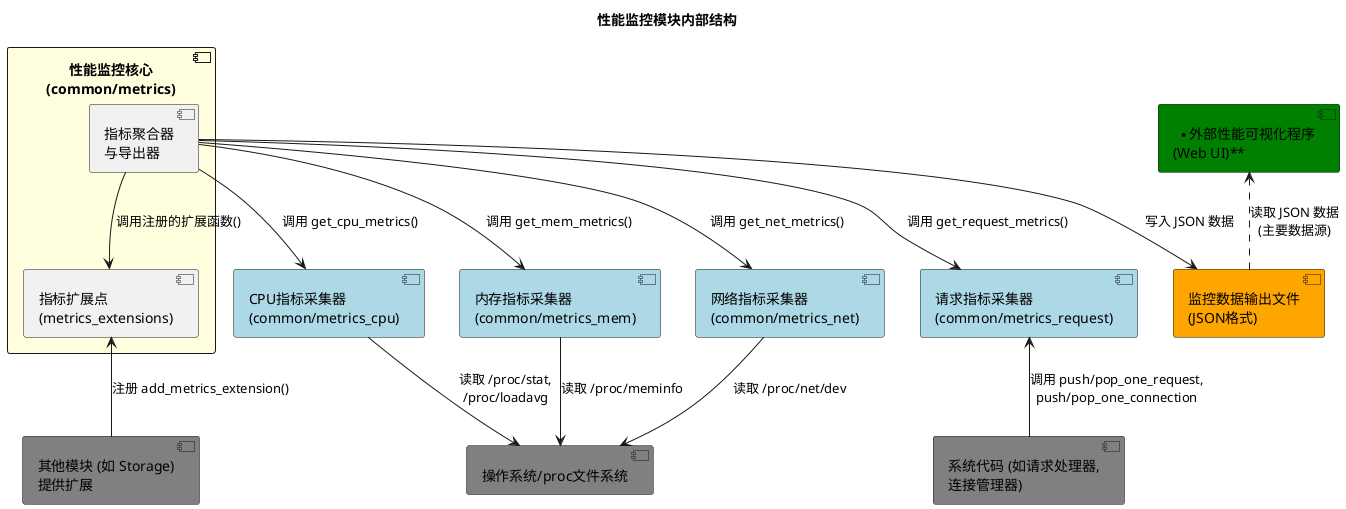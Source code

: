 @startuml

title 性能监控模块内部结构

component [性能监控核心\n(common/metrics)] as MetricsCore #LightYellow {
  component [指标聚合器\n与导出器] as AggregatorExporter
  component [指标扩展点\n(metrics_extensions)] as Extensions
}

component [CPU指标采集器\n(common/metrics_cpu)] as CPUCollector #lightblue
component [内存指标采集器\n(common/metrics_mem)] as MemCollector #lightblue
component [网络指标采集器\n(common/metrics_net)] as NetCollector #lightblue
component [请求指标采集器\n(common/metrics_request)] as RequestCollector #lightblue

[操作系统/proc文件系统] as ProcFS #grey
[系统代码 (如请求处理器,\n连接管理器)] as InstrumentedCode #grey
[其他模块 (如 Storage)\n提供扩展] as CustomMetricsSource #grey
[监控数据输出文件\n(JSON格式)] as MetricsFile #orange
[**外部性能可视化程序\n(Web UI)**] as WebUIVisualizer #Green

AggregatorExporter --> CPUCollector : 调用 get_cpu_metrics()
AggregatorExporter --> MemCollector : 调用 get_mem_metrics()
AggregatorExporter --> NetCollector : 调用 get_net_metrics()
AggregatorExporter --> RequestCollector : 调用 get_request_metrics()
AggregatorExporter --> Extensions : 调用注册的扩展函数()
AggregatorExporter --> MetricsFile : 写入 JSON 数据

CPUCollector --> ProcFS : 读取 /proc/stat,\n/proc/loadavg
MemCollector --> ProcFS : 读取 /proc/meminfo
NetCollector --> ProcFS : 读取 /proc/net/dev

RequestCollector <-- InstrumentedCode : 调用 push/pop_one_request,\npush/pop_one_connection

Extensions <-- CustomMetricsSource : 注册 add_metrics_extension()

WebUIVisualizer <.. MetricsFile : 读取 JSON 数据\n(主要数据源)

' 可以选择是否保留 get_metrics 接口，如果 web UI 也可以通过这个接口获取数据
' WebUIVisualizer --> MetricsCore : (可选) 调用 get_metrics()\n获取实时数据

@enduml


@startuml

title 指标采集与导出流程 (common/metrics)

participant "metrics 协程\n(do_metrics)" as MetricAggregator #LightYellow
participant "请求指标采集器\n(common/metrics_request)" as RequestCollector #lightblue
participant "CPU指标采集器\n(common/metrics_cpu)" as CPUCollector #lightblue
participant "内存指标采集器\n(common/metrics_mem)" as MemCollector #lightblue
participant "网络指标采集器\n(common/metrics_net)" as NetCollector #lightblue
participant "指标扩展\n(metrics_extensions)" as Extensions #LightGreen
participant "全局指标 JSON\n(common_detail::metrics)" as GlobalMetrics #Pink
participant "输出文件\n(JSON)" as OutFile #orange
participant "定时器" as Timer

MetricAggregator -> Timer : 1. 设置 1s 定时器
activate Timer
Timer --> MetricAggregator : 2. 定时器到期
deactivate Timer

MetricAggregator -> RequestCollector : 3. 调用 get_request_metrics()
activate RequestCollector
RequestCollector --> MetricAggregator : 4. 返回请求指标 JSON
deactivate RequestCollector

MetricAggregator -> CPUCollector : 5. 调用 get_cpu_metrics()
activate CPUCollector
CPUCollector --> MetricAggregator : 6. 返回 CPU 指标 JSON
deactivate CPUCollector

MetricAggregator -> MemCollector : 7. 调用 get_mem_metrics()
activate MemCollector
MemCollector --> MetricAggregator : 8. 返回内存指标 JSON
deactivate MemCollector

MetricAggregator -> NetCollector : 9. 调用 get_net_metrics()
activate NetCollector
NetCollector --> MetricAggregator : 10. 返回网络指标 JSON
deactivate NetCollector

MetricAggregator -> Extensions : 11. 遍历并调用注册的扩展函数
activate Extensions
Extensions --> MetricAggregator : 12. 返回扩展指标 JSON
deactivate Extensions

MetricAggregator -> GlobalMetrics : 13. 加锁并更新全局指标 JSON
activate GlobalMetrics
deactivate GlobalMetrics

MetricAggregator -> OutFile : 14. 打开输出文件
activate OutFile
OutFile --> MetricAggregator : 文件句柄
deactivate OutFile

MetricAggregator -> OutFile : 15. 将全局指标 JSON 写入文件 (格式化)
activate OutFile
deactivate OutFile

MetricAggregator -> OutFile : 16. 关闭文件
activate OutFile
deactivate OutFile

MetricAggregator -> MetricAggregator : 继续循环 (返回步骤 1)

@enduml